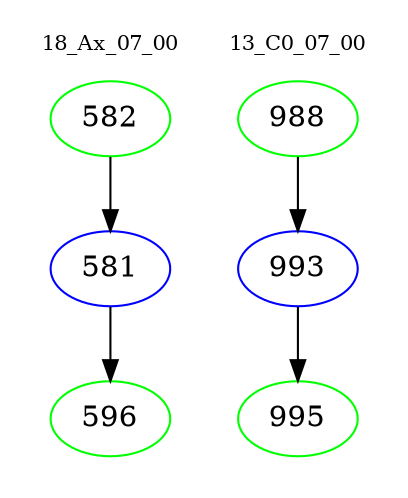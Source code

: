 digraph{
subgraph cluster_0 {
color = white
label = "18_Ax_07_00";
fontsize=10;
T0_582 [label="582", color="green"]
T0_582 -> T0_581 [color="black"]
T0_581 [label="581", color="blue"]
T0_581 -> T0_596 [color="black"]
T0_596 [label="596", color="green"]
}
subgraph cluster_1 {
color = white
label = "13_C0_07_00";
fontsize=10;
T1_988 [label="988", color="green"]
T1_988 -> T1_993 [color="black"]
T1_993 [label="993", color="blue"]
T1_993 -> T1_995 [color="black"]
T1_995 [label="995", color="green"]
}
}
